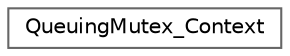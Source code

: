 digraph "类继承关系图"
{
 // LATEX_PDF_SIZE
  bgcolor="transparent";
  edge [fontname=Helvetica,fontsize=10,labelfontname=Helvetica,labelfontsize=10];
  node [fontname=Helvetica,fontsize=10,shape=box,height=0.2,width=0.4];
  rankdir="LR";
  Node0 [id="Node000000",label="QueuingMutex_Context",height=0.2,width=0.4,color="grey40", fillcolor="white", style="filled",URL="$struct_queuing_mutex___context.html",tooltip=" "];
}
